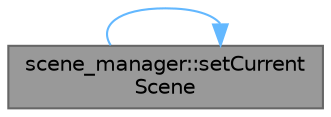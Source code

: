 digraph "scene_manager::setCurrentScene"
{
 // LATEX_PDF_SIZE
  bgcolor="transparent";
  edge [fontname=Helvetica,fontsize=10,labelfontname=Helvetica,labelfontsize=10];
  node [fontname=Helvetica,fontsize=10,shape=box,height=0.2,width=0.4];
  rankdir="LR";
  Node1 [id="Node000001",label="scene_manager::setCurrent\lScene",height=0.2,width=0.4,color="gray40", fillcolor="grey60", style="filled", fontcolor="black",tooltip="Sets the active scene based on the current scene index."];
  Node1 -> Node1 [id="edge1_Node000001_Node000001",color="steelblue1",style="solid",tooltip=" "];
}
